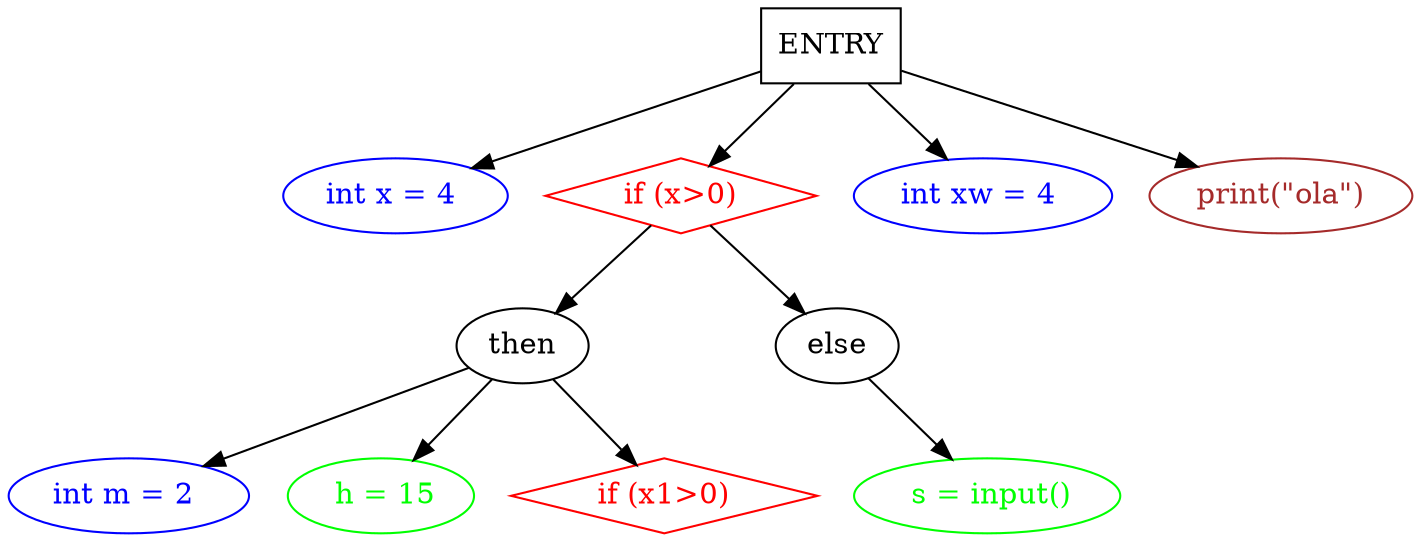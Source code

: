 digraph sdg {
	graph [rankdir=TB]
	ENTRY [shape=box]
	"int x = 4 " [color=blue fontcolor=blue]
	ENTRY -> "int x = 4 "
	"if (x>0)" [color=red fontcolor=red shape=diamond]
	ENTRY -> "if (x>0)"
	"if (x>0)" -> then
	"int m = 2 " [color=blue fontcolor=blue]
	then -> "int m = 2 "
	" h = 15" [color=green fontcolor=green]
	then -> " h = 15"
	"if (x1>0)" [color=red fontcolor=red shape=diamond]
	then -> "if (x1>0)"
	else
	"if (x>0)" -> else
	" s = input()" [color=green fontcolor=green]
	else -> " s = input()"
	"int xw = 4 " [color=blue fontcolor=blue]
	ENTRY -> "int xw = 4 "
	"print(\"ola\")" [color=brown fontcolor=brown]
	ENTRY -> "print(\"ola\")"
}
